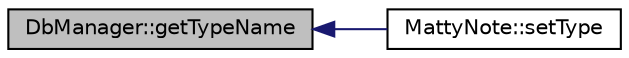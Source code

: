 digraph "DbManager::getTypeName"
{
  edge [fontname="Helvetica",fontsize="10",labelfontname="Helvetica",labelfontsize="10"];
  node [fontname="Helvetica",fontsize="10",shape=record];
  rankdir="LR";
  Node37 [label="DbManager::getTypeName",height=0.2,width=0.4,color="black", fillcolor="grey75", style="filled", fontcolor="black"];
  Node37 -> Node38 [dir="back",color="midnightblue",fontsize="10",style="solid",fontname="Helvetica"];
  Node38 [label="MattyNote::setType",height=0.2,width=0.4,color="black", fillcolor="white", style="filled",URL="$classMattyNote.html#a8ae86d728b9cb64fa78042a09cb5aa70"];
}
